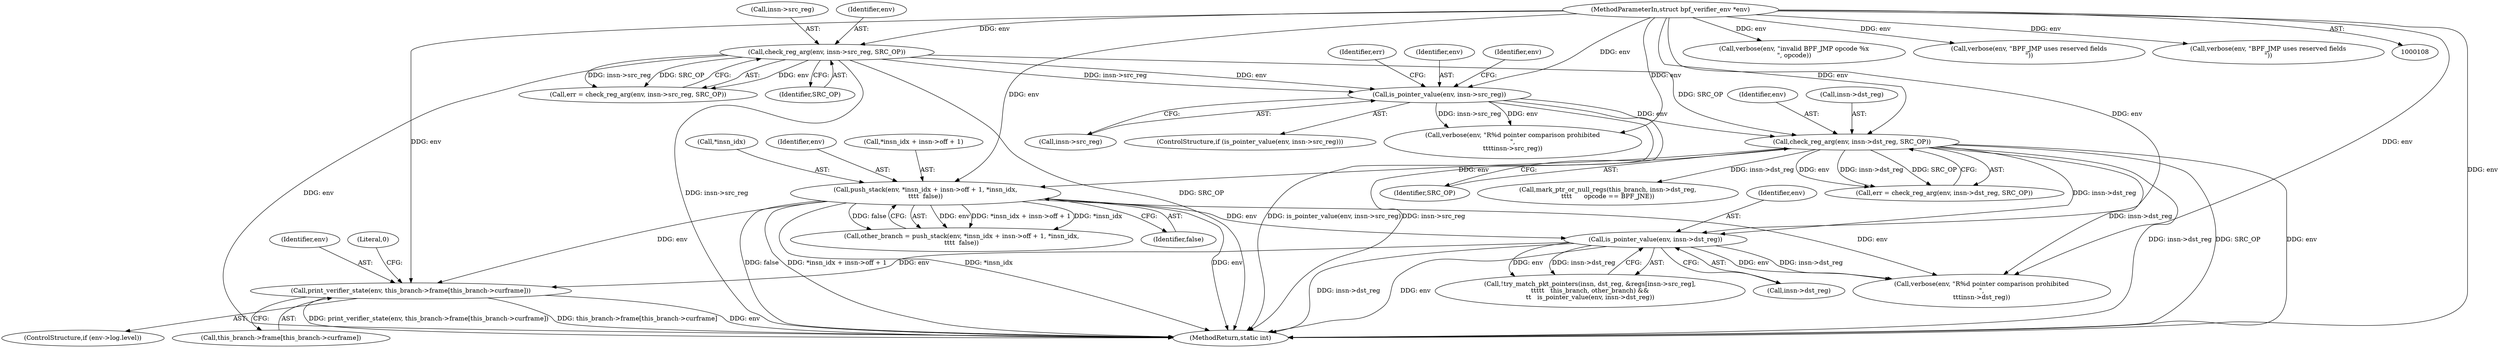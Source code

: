 digraph "0_linux_979d63d50c0c0f7bc537bf821e056cc9fe5abd38_0@array" {
"1000519" [label="(Call,print_verifier_state(env, this_branch->frame[this_branch->curframe]))"];
"1000498" [label="(Call,is_pointer_value(env, insn->dst_reg))"];
"1000278" [label="(Call,push_stack(env, *insn_idx + insn->off + 1, *insn_idx,\n\t\t\t\t  false))"];
"1000220" [label="(Call,check_reg_arg(env, insn->dst_reg, SRC_OP))"];
"1000188" [label="(Call,is_pointer_value(env, insn->src_reg))"];
"1000177" [label="(Call,check_reg_arg(env, insn->src_reg, SRC_OP))"];
"1000109" [label="(MethodParameterIn,struct bpf_verifier_env *env)"];
"1000519" [label="(Call,print_verifier_state(env, this_branch->frame[this_branch->curframe]))"];
"1000498" [label="(Call,is_pointer_value(env, insn->dst_reg))"];
"1000513" [label="(ControlStructure,if (env->log.level))"];
"1000195" [label="(Identifier,env)"];
"1000520" [label="(Identifier,env)"];
"1000187" [label="(ControlStructure,if (is_pointer_value(env, insn->src_reg)))"];
"1000179" [label="(Call,insn->src_reg)"];
"1000276" [label="(Call,other_branch = push_stack(env, *insn_idx + insn->off + 1, *insn_idx,\n\t\t\t\t  false))"];
"1000225" [label="(Identifier,SRC_OP)"];
"1000467" [label="(Call,mark_ptr_or_null_regs(this_branch, insn->dst_reg,\n\t\t\t\t      opcode == BPF_JNE))"];
"1000147" [label="(Call,verbose(env, \"invalid BPF_JMP opcode %x\n\", opcode))"];
"1000290" [label="(Identifier,false)"];
"1000222" [label="(Call,insn->dst_reg)"];
"1000178" [label="(Identifier,env)"];
"1000177" [label="(Call,check_reg_arg(env, insn->src_reg, SRC_OP))"];
"1000218" [label="(Call,err = check_reg_arg(env, insn->dst_reg, SRC_OP))"];
"1000221" [label="(Identifier,env)"];
"1000279" [label="(Identifier,env)"];
"1000169" [label="(Call,verbose(env, \"BPF_JMP uses reserved fields\n\"))"];
"1000529" [label="(Literal,0)"];
"1000219" [label="(Identifier,err)"];
"1000220" [label="(Call,check_reg_arg(env, insn->dst_reg, SRC_OP))"];
"1000194" [label="(Call,verbose(env, \"R%d pointer comparison prohibited\n\",\n\t\t\t\tinsn->src_reg))"];
"1000175" [label="(Call,err = check_reg_arg(env, insn->src_reg, SRC_OP))"];
"1000280" [label="(Call,*insn_idx + insn->off + 1)"];
"1000212" [label="(Call,verbose(env, \"BPF_JMP uses reserved fields\n\"))"];
"1000485" [label="(Call,!try_match_pkt_pointers(insn, dst_reg, &regs[insn->src_reg],\n\t\t\t\t\t   this_branch, other_branch) &&\n\t\t   is_pointer_value(env, insn->dst_reg))"];
"1000188" [label="(Call,is_pointer_value(env, insn->src_reg))"];
"1000504" [label="(Call,verbose(env, \"R%d pointer comparison prohibited\n\",\n\t\t\tinsn->dst_reg))"];
"1000109" [label="(MethodParameterIn,struct bpf_verifier_env *env)"];
"1000182" [label="(Identifier,SRC_OP)"];
"1000500" [label="(Call,insn->dst_reg)"];
"1000530" [label="(MethodReturn,static int)"];
"1000189" [label="(Identifier,env)"];
"1000521" [label="(Call,this_branch->frame[this_branch->curframe])"];
"1000190" [label="(Call,insn->src_reg)"];
"1000499" [label="(Identifier,env)"];
"1000278" [label="(Call,push_stack(env, *insn_idx + insn->off + 1, *insn_idx,\n\t\t\t\t  false))"];
"1000288" [label="(Call,*insn_idx)"];
"1000519" -> "1000513"  [label="AST: "];
"1000519" -> "1000521"  [label="CFG: "];
"1000520" -> "1000519"  [label="AST: "];
"1000521" -> "1000519"  [label="AST: "];
"1000529" -> "1000519"  [label="CFG: "];
"1000519" -> "1000530"  [label="DDG: env"];
"1000519" -> "1000530"  [label="DDG: print_verifier_state(env, this_branch->frame[this_branch->curframe])"];
"1000519" -> "1000530"  [label="DDG: this_branch->frame[this_branch->curframe]"];
"1000498" -> "1000519"  [label="DDG: env"];
"1000278" -> "1000519"  [label="DDG: env"];
"1000109" -> "1000519"  [label="DDG: env"];
"1000498" -> "1000485"  [label="AST: "];
"1000498" -> "1000500"  [label="CFG: "];
"1000499" -> "1000498"  [label="AST: "];
"1000500" -> "1000498"  [label="AST: "];
"1000485" -> "1000498"  [label="CFG: "];
"1000498" -> "1000530"  [label="DDG: env"];
"1000498" -> "1000530"  [label="DDG: insn->dst_reg"];
"1000498" -> "1000485"  [label="DDG: env"];
"1000498" -> "1000485"  [label="DDG: insn->dst_reg"];
"1000278" -> "1000498"  [label="DDG: env"];
"1000109" -> "1000498"  [label="DDG: env"];
"1000220" -> "1000498"  [label="DDG: insn->dst_reg"];
"1000498" -> "1000504"  [label="DDG: env"];
"1000498" -> "1000504"  [label="DDG: insn->dst_reg"];
"1000278" -> "1000276"  [label="AST: "];
"1000278" -> "1000290"  [label="CFG: "];
"1000279" -> "1000278"  [label="AST: "];
"1000280" -> "1000278"  [label="AST: "];
"1000288" -> "1000278"  [label="AST: "];
"1000290" -> "1000278"  [label="AST: "];
"1000276" -> "1000278"  [label="CFG: "];
"1000278" -> "1000530"  [label="DDG: false"];
"1000278" -> "1000530"  [label="DDG: *insn_idx + insn->off + 1"];
"1000278" -> "1000530"  [label="DDG: *insn_idx"];
"1000278" -> "1000530"  [label="DDG: env"];
"1000278" -> "1000276"  [label="DDG: env"];
"1000278" -> "1000276"  [label="DDG: *insn_idx + insn->off + 1"];
"1000278" -> "1000276"  [label="DDG: *insn_idx"];
"1000278" -> "1000276"  [label="DDG: false"];
"1000220" -> "1000278"  [label="DDG: env"];
"1000109" -> "1000278"  [label="DDG: env"];
"1000278" -> "1000504"  [label="DDG: env"];
"1000220" -> "1000218"  [label="AST: "];
"1000220" -> "1000225"  [label="CFG: "];
"1000221" -> "1000220"  [label="AST: "];
"1000222" -> "1000220"  [label="AST: "];
"1000225" -> "1000220"  [label="AST: "];
"1000218" -> "1000220"  [label="CFG: "];
"1000220" -> "1000530"  [label="DDG: SRC_OP"];
"1000220" -> "1000530"  [label="DDG: env"];
"1000220" -> "1000530"  [label="DDG: insn->dst_reg"];
"1000220" -> "1000218"  [label="DDG: env"];
"1000220" -> "1000218"  [label="DDG: insn->dst_reg"];
"1000220" -> "1000218"  [label="DDG: SRC_OP"];
"1000188" -> "1000220"  [label="DDG: env"];
"1000109" -> "1000220"  [label="DDG: env"];
"1000177" -> "1000220"  [label="DDG: SRC_OP"];
"1000220" -> "1000467"  [label="DDG: insn->dst_reg"];
"1000220" -> "1000504"  [label="DDG: insn->dst_reg"];
"1000188" -> "1000187"  [label="AST: "];
"1000188" -> "1000190"  [label="CFG: "];
"1000189" -> "1000188"  [label="AST: "];
"1000190" -> "1000188"  [label="AST: "];
"1000195" -> "1000188"  [label="CFG: "];
"1000219" -> "1000188"  [label="CFG: "];
"1000188" -> "1000530"  [label="DDG: is_pointer_value(env, insn->src_reg)"];
"1000188" -> "1000530"  [label="DDG: insn->src_reg"];
"1000177" -> "1000188"  [label="DDG: env"];
"1000177" -> "1000188"  [label="DDG: insn->src_reg"];
"1000109" -> "1000188"  [label="DDG: env"];
"1000188" -> "1000194"  [label="DDG: env"];
"1000188" -> "1000194"  [label="DDG: insn->src_reg"];
"1000177" -> "1000175"  [label="AST: "];
"1000177" -> "1000182"  [label="CFG: "];
"1000178" -> "1000177"  [label="AST: "];
"1000179" -> "1000177"  [label="AST: "];
"1000182" -> "1000177"  [label="AST: "];
"1000175" -> "1000177"  [label="CFG: "];
"1000177" -> "1000530"  [label="DDG: SRC_OP"];
"1000177" -> "1000530"  [label="DDG: env"];
"1000177" -> "1000530"  [label="DDG: insn->src_reg"];
"1000177" -> "1000175"  [label="DDG: env"];
"1000177" -> "1000175"  [label="DDG: insn->src_reg"];
"1000177" -> "1000175"  [label="DDG: SRC_OP"];
"1000109" -> "1000177"  [label="DDG: env"];
"1000109" -> "1000108"  [label="AST: "];
"1000109" -> "1000530"  [label="DDG: env"];
"1000109" -> "1000147"  [label="DDG: env"];
"1000109" -> "1000169"  [label="DDG: env"];
"1000109" -> "1000194"  [label="DDG: env"];
"1000109" -> "1000212"  [label="DDG: env"];
"1000109" -> "1000504"  [label="DDG: env"];
}
